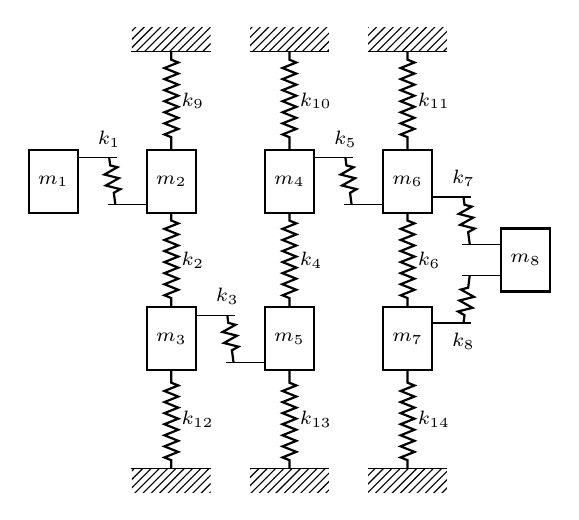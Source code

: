 \begin{tikzpicture}
\tikzstyle{spring}=[thick,decorate,decoration={zigzag,pre length=0.1cm,post length=0.1cm,segment length=4}]
 
\tikzstyle{damper}=[thick,decoration={markings,  
  mark connection node=dmp,
  mark=at position 0.5 with 
  {
    \node (dmp) [thick,inner sep=0pt,transform shape,rotate=-90,minimum width=10pt,minimum height=3pt,draw=none] {};
    \draw [thick] ($(dmp.north east)+(1pt,1pt)$) -- ($(dmp.south east)+(0pt,1pt)$) -- ($(dmp.south west)+(0pt,-1pt)$) -- ($(dmp.north west)+(1pt,-1pt)$);
    \draw [thick] ($(dmp.north)+(0,-3pt)$) -- ($(dmp.north)+(0,3pt)$);
  }
}, decorate]
 
\tikzstyle{ground}=[fill,pattern=north east lines,draw=none,minimum width=0.75cm,minimum height=0.3cm]

\begin{scope}

\node[draw,outer sep=0pt,thick] (M1) [minimum width=0.5cm, minimum height=0.8cm] {\scriptsize $m_1$};
\node[draw,outer sep=0pt,thick] (M2) at (1.5,0) [minimum width=0.5cm, minimum height=0.8cm] {\scriptsize $m_2$};
\node[draw,outer sep=0pt,thick] (M3) at (1.5,-2.0) [minimum width=0.5cm, minimum height=0.8cm] {\scriptsize $m_3$};
\node[draw,outer sep=0pt,thick] (M4) at (3.0,0) [minimum width=0.5cm, minimum height=0.8cm] {\scriptsize $m_4$};
\node[draw,outer sep=0pt,thick] (M5) at (3.0,-2.0) [minimum width=0.5cm, minimum height=0.8cm] {\scriptsize $m_5$};
\node[draw,outer sep=0pt,thick] (M6) at (4.5,0) [minimum width=0.5cm, minimum height=0.8cm] {\scriptsize $m_6$};
\node[draw,outer sep=0pt,thick] (M7) at (4.5,-2.0) [minimum width=0.5cm, minimum height=0.8cm] {\scriptsize $m_7$};
\node[draw,outer sep=0pt,thick] (M8) at (6.0,-1.0) [minimum width=0.5cm, minimum height=0.8cm] {\scriptsize  $m_8$};

\node (wall1) [ground, rotate=180, minimum width=1cm,yshift=-1.8cm, xshift=-1.5cm] {};
\node (wall2) [ground, rotate=180, minimum width=1cm,yshift=-1.8cm, xshift=-3.0cm] {};
\node (wall3) [ground, rotate=180, minimum width=1cm,yshift=-1.8cm, xshift=-4.5cm] {};
\node (wall4) [ground, minimum width=1cm,yshift=-3.8cm, xshift=1.5cm] {};
\node (wall5) [ground, minimum width=1cm,yshift=-3.8cm, xshift=3.0cm] {};
\node (wall6) [ground, minimum width=1cm,yshift=-3.8cm, xshift=4.5cm] {};
\draw (wall1.north east) -- (wall1.north west);
\draw (wall2.north east) -- (wall2.north west);
\draw (wall3.north east) -- (wall3.north west);
\draw (wall4.north east) -- (wall4.north west);
\draw (wall5.north east) -- (wall5.north west);
\draw (wall6.north east) -- (wall6.north west);

\draw ($(M1.north east) + (0,-0.1)$) -- ($(M1.north east) + (0.5,-0.1)$);
\draw ($(M2.south west) + (0,0.1)$) -- ($(M2.south west) + (-0.5,0.1)$);
\draw ($(M3.north east) + (0,-0.1)$) -- ($(M3.north east) + (0.5,-0.1)$);
\draw ($(M4.north east) + (0,-0.1)$) -- ($(M4.north east) + (0.5,-0.1)$);
\draw ($(M5.south west) + (0,0.1)$) -- ($(M5.south west) + (-0.5,0.1)$);
\draw ($(M6.south west) + (0,0.1)$) -- ($(M6.south west) + (-0.5,0.1)$);
\draw ($(M6.south east) + (0,0.2)$) -- ($(M6.south east) + (0.5,0.2)$);
\draw ($(M7.north east) + (0,-0.2)$) -- ($(M7.north east) + (0.5,-0.2)$);
\draw ($(M8.north west) + (0,-0.2)$) -- ($(M8.north west) + (-0.5,-0.2)$);
\draw ($(M8.south west) + (0,0.2)$) -- ($(M8.south west) + (-0.5,0.2)$);


\draw [spring] ($(M1.north east) + (0.4,-0.1)$) node [above] {\scriptsize $k_1$} -- ($(M2.south west) + (-0.4,0.1)$);
\draw [spring] ($(M2.south)$) -- ($(M3.north)$) node [midway, right] {\scriptsize $k_2$};
\draw [spring] ($(M3.north east) + (0.4,-0.1)$) node [above] {\scriptsize $k_3$} -- ($(M5.south west) + (-0.4,0.1)$);
\draw [spring] ($(M4.south)$) -- ($(M5.north)$) node [midway, right] {\scriptsize $k_4$};
\draw [spring] ($(M4.north east) + (0.4,-0.1)$) node [above] {\scriptsize $k_5$} -- ($(M6.south west) + (-0.4,0.1)$);
\draw [spring] ($(M6.south)$) -- ($(M7.north)$) node [midway, right] {\scriptsize $k_6$};
\draw [spring] ($(M6.south east) + (0.4,0.2)$) node [above] {\scriptsize $k_7$} -- ($(M8.north west) + (-0.4,-0.2)$);
\draw [spring] ($(M7.north east) + (0.4,-0.2)$) node [below] {\scriptsize $k_8$} -- ($(M8.south west) + (-0.4,0.2)$);
\draw [spring] ($(wall1.north)$) -- ($(M2.north)$) node [midway, right] {\scriptsize $k_9$};
\draw [spring] ($(wall2.north)$) -- ($(M4.north)$) node [midway, right] {\scriptsize $k_{10}$};
\draw [spring] ($(wall3.north)$) -- ($(M6.north)$) node [midway, right] {\scriptsize $k_{11}$};
\draw [spring] ($(wall4.north)$) -- ($(M3.south)$) node [midway, right] {\scriptsize $k_{12}$};
\draw [spring] ($(wall5.north)$) -- ($(M5.south)$) node [midway, right] {\scriptsize $k_{13}$};
\draw [spring] ($(wall6.north)$) -- ($(M7.south)$) node [midway, right] {\scriptsize $k_{14}$};
    
\end{scope}
\end{tikzpicture}